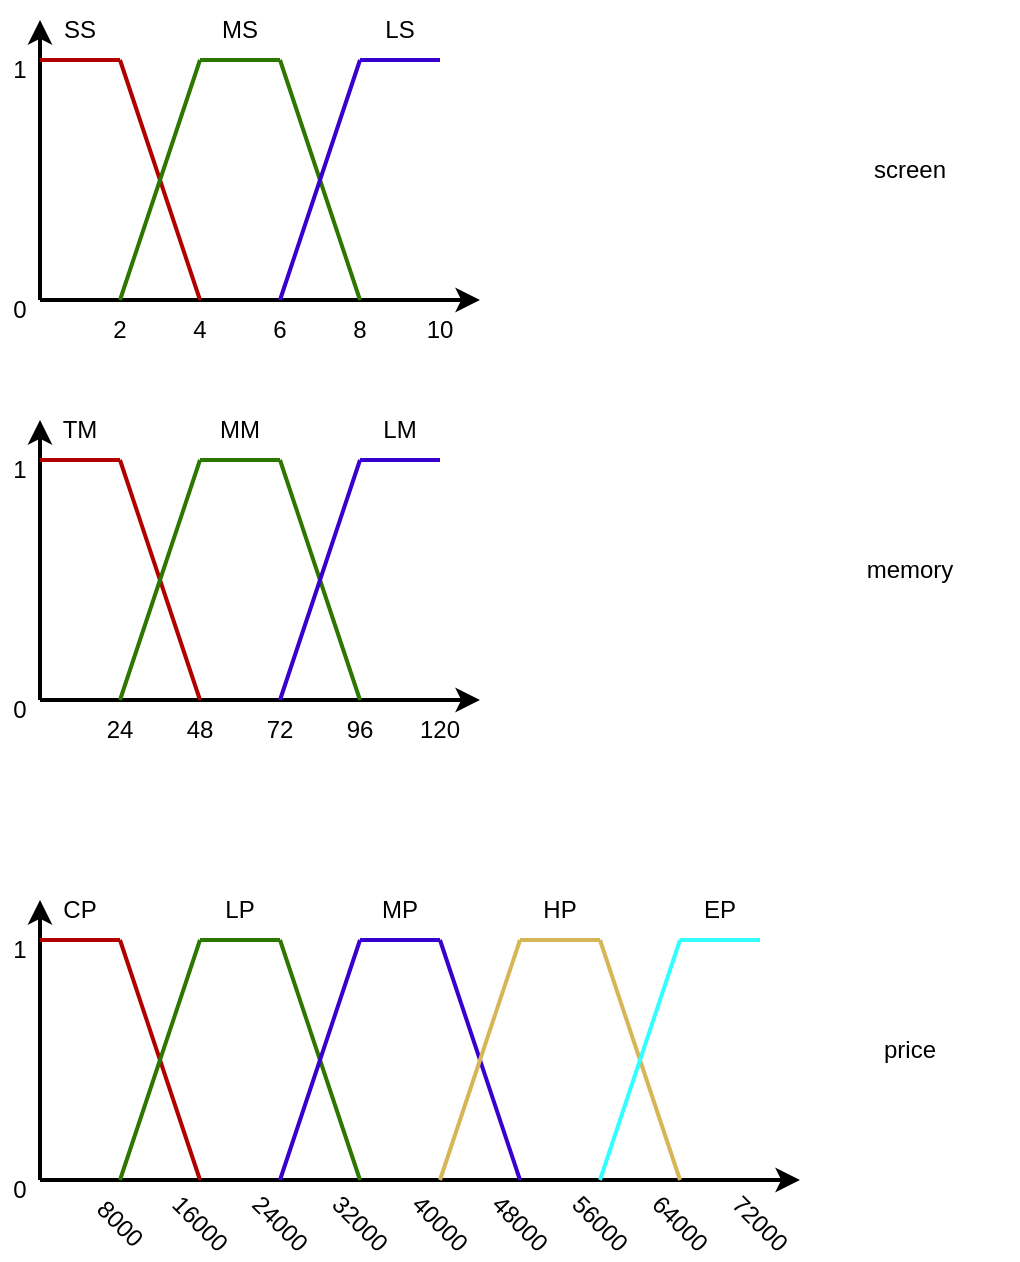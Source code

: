 <mxfile version="21.3.7" type="device">
  <diagram name="Page-1" id="xk_ojF6wb3Fksehm11mk">
    <mxGraphModel dx="683" dy="432" grid="1" gridSize="10" guides="1" tooltips="1" connect="1" arrows="1" fold="1" page="1" pageScale="1" pageWidth="850" pageHeight="1100" math="0" shadow="0">
      <root>
        <mxCell id="0" />
        <mxCell id="1" parent="0" />
        <mxCell id="Vo8k61gLhJnl6kPUMnsq-1" value="" style="endArrow=classic;html=1;rounded=0;strokeWidth=2;" edge="1" parent="1">
          <mxGeometry width="50" height="50" relative="1" as="geometry">
            <mxPoint x="40" y="400" as="sourcePoint" />
            <mxPoint x="40" y="260" as="targetPoint" />
          </mxGeometry>
        </mxCell>
        <mxCell id="Vo8k61gLhJnl6kPUMnsq-2" value="" style="endArrow=classic;html=1;rounded=0;strokeWidth=2;" edge="1" parent="1">
          <mxGeometry width="50" height="50" relative="1" as="geometry">
            <mxPoint x="40" y="400" as="sourcePoint" />
            <mxPoint x="260" y="400" as="targetPoint" />
          </mxGeometry>
        </mxCell>
        <mxCell id="Vo8k61gLhJnl6kPUMnsq-3" value="0" style="text;html=1;strokeColor=none;fillColor=none;align=center;verticalAlign=middle;whiteSpace=wrap;rounded=0;" vertex="1" parent="1">
          <mxGeometry x="20" y="390" width="20" height="30" as="geometry" />
        </mxCell>
        <mxCell id="Vo8k61gLhJnl6kPUMnsq-4" value="1" style="text;html=1;strokeColor=none;fillColor=none;align=center;verticalAlign=middle;whiteSpace=wrap;rounded=0;" vertex="1" parent="1">
          <mxGeometry x="20" y="270" width="20" height="30" as="geometry" />
        </mxCell>
        <mxCell id="Vo8k61gLhJnl6kPUMnsq-5" value="" style="endArrow=none;html=1;rounded=0;fillColor=#e51400;strokeColor=#B20000;strokeWidth=2;" edge="1" parent="1">
          <mxGeometry width="50" height="50" relative="1" as="geometry">
            <mxPoint x="40" y="280" as="sourcePoint" />
            <mxPoint x="80" y="280" as="targetPoint" />
          </mxGeometry>
        </mxCell>
        <mxCell id="Vo8k61gLhJnl6kPUMnsq-6" value="" style="endArrow=none;html=1;rounded=0;fillColor=#e51400;strokeColor=#B20000;strokeWidth=2;" edge="1" parent="1">
          <mxGeometry width="50" height="50" relative="1" as="geometry">
            <mxPoint x="80" y="280" as="sourcePoint" />
            <mxPoint x="120" y="400" as="targetPoint" />
          </mxGeometry>
        </mxCell>
        <mxCell id="Vo8k61gLhJnl6kPUMnsq-7" value="" style="endArrow=none;html=1;rounded=0;strokeWidth=2;fillColor=#60a917;strokeColor=#2D7600;" edge="1" parent="1">
          <mxGeometry width="50" height="50" relative="1" as="geometry">
            <mxPoint x="120" y="280" as="sourcePoint" />
            <mxPoint x="80" y="400" as="targetPoint" />
          </mxGeometry>
        </mxCell>
        <mxCell id="Vo8k61gLhJnl6kPUMnsq-8" value="" style="endArrow=none;html=1;rounded=0;strokeWidth=2;fillColor=#60a917;strokeColor=#2D7600;" edge="1" parent="1">
          <mxGeometry width="50" height="50" relative="1" as="geometry">
            <mxPoint x="160" y="280" as="sourcePoint" />
            <mxPoint x="200" y="400" as="targetPoint" />
          </mxGeometry>
        </mxCell>
        <mxCell id="Vo8k61gLhJnl6kPUMnsq-9" value="" style="endArrow=none;html=1;rounded=0;strokeWidth=2;fillColor=#60a917;strokeColor=#2D7600;" edge="1" parent="1">
          <mxGeometry width="50" height="50" relative="1" as="geometry">
            <mxPoint x="120" y="280" as="sourcePoint" />
            <mxPoint x="160" y="280" as="targetPoint" />
          </mxGeometry>
        </mxCell>
        <mxCell id="Vo8k61gLhJnl6kPUMnsq-10" value="" style="endArrow=none;html=1;rounded=0;strokeWidth=2;fillColor=#6a00ff;strokeColor=#3700CC;" edge="1" parent="1">
          <mxGeometry width="50" height="50" relative="1" as="geometry">
            <mxPoint x="200" y="280" as="sourcePoint" />
            <mxPoint x="160" y="400" as="targetPoint" />
          </mxGeometry>
        </mxCell>
        <mxCell id="Vo8k61gLhJnl6kPUMnsq-11" value="" style="endArrow=none;html=1;rounded=0;strokeWidth=2;fillColor=#6a00ff;strokeColor=#3700CC;" edge="1" parent="1">
          <mxGeometry width="50" height="50" relative="1" as="geometry">
            <mxPoint x="240" y="280" as="sourcePoint" />
            <mxPoint x="200" y="280" as="targetPoint" />
          </mxGeometry>
        </mxCell>
        <mxCell id="Vo8k61gLhJnl6kPUMnsq-12" value="24" style="text;html=1;strokeColor=none;fillColor=none;align=center;verticalAlign=middle;whiteSpace=wrap;rounded=0;" vertex="1" parent="1">
          <mxGeometry x="70" y="400" width="20" height="30" as="geometry" />
        </mxCell>
        <mxCell id="Vo8k61gLhJnl6kPUMnsq-13" value="48" style="text;html=1;strokeColor=none;fillColor=none;align=center;verticalAlign=middle;whiteSpace=wrap;rounded=0;" vertex="1" parent="1">
          <mxGeometry x="110" y="400" width="20" height="30" as="geometry" />
        </mxCell>
        <mxCell id="Vo8k61gLhJnl6kPUMnsq-14" value="72" style="text;html=1;strokeColor=none;fillColor=none;align=center;verticalAlign=middle;whiteSpace=wrap;rounded=0;" vertex="1" parent="1">
          <mxGeometry x="150" y="400" width="20" height="30" as="geometry" />
        </mxCell>
        <mxCell id="Vo8k61gLhJnl6kPUMnsq-15" value="96" style="text;html=1;strokeColor=none;fillColor=none;align=center;verticalAlign=middle;whiteSpace=wrap;rounded=0;" vertex="1" parent="1">
          <mxGeometry x="190" y="400" width="20" height="30" as="geometry" />
        </mxCell>
        <mxCell id="Vo8k61gLhJnl6kPUMnsq-16" value="memory" style="text;html=1;strokeColor=none;fillColor=none;align=center;verticalAlign=middle;whiteSpace=wrap;rounded=0;" vertex="1" parent="1">
          <mxGeometry x="421" y="320" width="108" height="30" as="geometry" />
        </mxCell>
        <mxCell id="Vo8k61gLhJnl6kPUMnsq-17" value="" style="endArrow=classic;html=1;rounded=0;strokeWidth=2;" edge="1" parent="1">
          <mxGeometry width="50" height="50" relative="1" as="geometry">
            <mxPoint x="40" y="200" as="sourcePoint" />
            <mxPoint x="40" y="60" as="targetPoint" />
          </mxGeometry>
        </mxCell>
        <mxCell id="Vo8k61gLhJnl6kPUMnsq-18" value="" style="endArrow=classic;html=1;rounded=0;strokeWidth=2;" edge="1" parent="1">
          <mxGeometry width="50" height="50" relative="1" as="geometry">
            <mxPoint x="40" y="200" as="sourcePoint" />
            <mxPoint x="260" y="200" as="targetPoint" />
          </mxGeometry>
        </mxCell>
        <mxCell id="Vo8k61gLhJnl6kPUMnsq-19" value="0" style="text;html=1;strokeColor=none;fillColor=none;align=center;verticalAlign=middle;whiteSpace=wrap;rounded=0;" vertex="1" parent="1">
          <mxGeometry x="20" y="190" width="20" height="30" as="geometry" />
        </mxCell>
        <mxCell id="Vo8k61gLhJnl6kPUMnsq-20" value="1" style="text;html=1;strokeColor=none;fillColor=none;align=center;verticalAlign=middle;whiteSpace=wrap;rounded=0;" vertex="1" parent="1">
          <mxGeometry x="20" y="70" width="20" height="30" as="geometry" />
        </mxCell>
        <mxCell id="Vo8k61gLhJnl6kPUMnsq-21" value="" style="endArrow=none;html=1;rounded=0;fillColor=#e51400;strokeColor=#B20000;strokeWidth=2;" edge="1" parent="1">
          <mxGeometry width="50" height="50" relative="1" as="geometry">
            <mxPoint x="40" y="80" as="sourcePoint" />
            <mxPoint x="80" y="80" as="targetPoint" />
          </mxGeometry>
        </mxCell>
        <mxCell id="Vo8k61gLhJnl6kPUMnsq-22" value="" style="endArrow=none;html=1;rounded=0;fillColor=#e51400;strokeColor=#B20000;strokeWidth=2;" edge="1" parent="1">
          <mxGeometry width="50" height="50" relative="1" as="geometry">
            <mxPoint x="80" y="80" as="sourcePoint" />
            <mxPoint x="120" y="200" as="targetPoint" />
          </mxGeometry>
        </mxCell>
        <mxCell id="Vo8k61gLhJnl6kPUMnsq-23" value="" style="endArrow=none;html=1;rounded=0;strokeWidth=2;fillColor=#60a917;strokeColor=#2D7600;" edge="1" parent="1">
          <mxGeometry width="50" height="50" relative="1" as="geometry">
            <mxPoint x="120" y="80" as="sourcePoint" />
            <mxPoint x="80" y="200" as="targetPoint" />
          </mxGeometry>
        </mxCell>
        <mxCell id="Vo8k61gLhJnl6kPUMnsq-24" value="" style="endArrow=none;html=1;rounded=0;strokeWidth=2;fillColor=#60a917;strokeColor=#2D7600;" edge="1" parent="1">
          <mxGeometry width="50" height="50" relative="1" as="geometry">
            <mxPoint x="160" y="80" as="sourcePoint" />
            <mxPoint x="200" y="200" as="targetPoint" />
          </mxGeometry>
        </mxCell>
        <mxCell id="Vo8k61gLhJnl6kPUMnsq-25" value="" style="endArrow=none;html=1;rounded=0;strokeWidth=2;fillColor=#60a917;strokeColor=#2D7600;" edge="1" parent="1">
          <mxGeometry width="50" height="50" relative="1" as="geometry">
            <mxPoint x="120" y="80" as="sourcePoint" />
            <mxPoint x="160" y="80" as="targetPoint" />
          </mxGeometry>
        </mxCell>
        <mxCell id="Vo8k61gLhJnl6kPUMnsq-26" value="" style="endArrow=none;html=1;rounded=0;strokeWidth=2;fillColor=#6a00ff;strokeColor=#3700CC;" edge="1" parent="1">
          <mxGeometry width="50" height="50" relative="1" as="geometry">
            <mxPoint x="200" y="80" as="sourcePoint" />
            <mxPoint x="160" y="200" as="targetPoint" />
          </mxGeometry>
        </mxCell>
        <mxCell id="Vo8k61gLhJnl6kPUMnsq-27" value="" style="endArrow=none;html=1;rounded=0;strokeWidth=2;fillColor=#6a00ff;strokeColor=#3700CC;" edge="1" parent="1">
          <mxGeometry width="50" height="50" relative="1" as="geometry">
            <mxPoint x="240" y="80" as="sourcePoint" />
            <mxPoint x="200" y="80" as="targetPoint" />
          </mxGeometry>
        </mxCell>
        <mxCell id="Vo8k61gLhJnl6kPUMnsq-28" value="2" style="text;html=1;strokeColor=none;fillColor=none;align=center;verticalAlign=middle;whiteSpace=wrap;rounded=0;" vertex="1" parent="1">
          <mxGeometry x="70" y="200" width="20" height="30" as="geometry" />
        </mxCell>
        <mxCell id="Vo8k61gLhJnl6kPUMnsq-29" value="4" style="text;html=1;strokeColor=none;fillColor=none;align=center;verticalAlign=middle;whiteSpace=wrap;rounded=0;" vertex="1" parent="1">
          <mxGeometry x="110" y="200" width="20" height="30" as="geometry" />
        </mxCell>
        <mxCell id="Vo8k61gLhJnl6kPUMnsq-30" value="6" style="text;html=1;strokeColor=none;fillColor=none;align=center;verticalAlign=middle;whiteSpace=wrap;rounded=0;" vertex="1" parent="1">
          <mxGeometry x="150" y="200" width="20" height="30" as="geometry" />
        </mxCell>
        <mxCell id="Vo8k61gLhJnl6kPUMnsq-31" value="8" style="text;html=1;strokeColor=none;fillColor=none;align=center;verticalAlign=middle;whiteSpace=wrap;rounded=0;" vertex="1" parent="1">
          <mxGeometry x="190" y="200" width="20" height="30" as="geometry" />
        </mxCell>
        <mxCell id="Vo8k61gLhJnl6kPUMnsq-32" value="screen" style="text;html=1;strokeColor=none;fillColor=none;align=center;verticalAlign=middle;whiteSpace=wrap;rounded=0;" vertex="1" parent="1">
          <mxGeometry x="421" y="120" width="108" height="30" as="geometry" />
        </mxCell>
        <mxCell id="Vo8k61gLhJnl6kPUMnsq-33" value="TM" style="text;html=1;strokeColor=none;fillColor=none;align=center;verticalAlign=middle;whiteSpace=wrap;rounded=0;" vertex="1" parent="1">
          <mxGeometry x="50" y="250" width="20" height="30" as="geometry" />
        </mxCell>
        <mxCell id="Vo8k61gLhJnl6kPUMnsq-34" value="MM" style="text;html=1;strokeColor=none;fillColor=none;align=center;verticalAlign=middle;whiteSpace=wrap;rounded=0;" vertex="1" parent="1">
          <mxGeometry x="130" y="250" width="20" height="30" as="geometry" />
        </mxCell>
        <mxCell id="Vo8k61gLhJnl6kPUMnsq-35" value="LM" style="text;html=1;strokeColor=none;fillColor=none;align=center;verticalAlign=middle;whiteSpace=wrap;rounded=0;" vertex="1" parent="1">
          <mxGeometry x="210" y="250" width="20" height="30" as="geometry" />
        </mxCell>
        <mxCell id="Vo8k61gLhJnl6kPUMnsq-36" value="SS" style="text;html=1;strokeColor=none;fillColor=none;align=center;verticalAlign=middle;whiteSpace=wrap;rounded=0;" vertex="1" parent="1">
          <mxGeometry x="50" y="50" width="20" height="30" as="geometry" />
        </mxCell>
        <mxCell id="Vo8k61gLhJnl6kPUMnsq-37" value="MS" style="text;html=1;strokeColor=none;fillColor=none;align=center;verticalAlign=middle;whiteSpace=wrap;rounded=0;" vertex="1" parent="1">
          <mxGeometry x="130" y="50" width="20" height="30" as="geometry" />
        </mxCell>
        <mxCell id="Vo8k61gLhJnl6kPUMnsq-38" value="LS" style="text;html=1;strokeColor=none;fillColor=none;align=center;verticalAlign=middle;whiteSpace=wrap;rounded=0;" vertex="1" parent="1">
          <mxGeometry x="210" y="50" width="20" height="30" as="geometry" />
        </mxCell>
        <mxCell id="Vo8k61gLhJnl6kPUMnsq-77" value="" style="endArrow=classic;html=1;rounded=0;strokeWidth=2;" edge="1" parent="1">
          <mxGeometry width="50" height="50" relative="1" as="geometry">
            <mxPoint x="40" y="640" as="sourcePoint" />
            <mxPoint x="40" y="500" as="targetPoint" />
          </mxGeometry>
        </mxCell>
        <mxCell id="Vo8k61gLhJnl6kPUMnsq-78" value="" style="endArrow=classic;html=1;rounded=0;strokeWidth=2;" edge="1" parent="1">
          <mxGeometry width="50" height="50" relative="1" as="geometry">
            <mxPoint x="40" y="640" as="sourcePoint" />
            <mxPoint x="420" y="640" as="targetPoint" />
          </mxGeometry>
        </mxCell>
        <mxCell id="Vo8k61gLhJnl6kPUMnsq-79" value="0" style="text;html=1;strokeColor=none;fillColor=none;align=center;verticalAlign=middle;whiteSpace=wrap;rounded=0;" vertex="1" parent="1">
          <mxGeometry x="20" y="630" width="20" height="30" as="geometry" />
        </mxCell>
        <mxCell id="Vo8k61gLhJnl6kPUMnsq-80" value="1" style="text;html=1;strokeColor=none;fillColor=none;align=center;verticalAlign=middle;whiteSpace=wrap;rounded=0;" vertex="1" parent="1">
          <mxGeometry x="20" y="510" width="20" height="30" as="geometry" />
        </mxCell>
        <mxCell id="Vo8k61gLhJnl6kPUMnsq-81" value="" style="endArrow=none;html=1;rounded=0;fillColor=#e51400;strokeColor=#B20000;strokeWidth=2;" edge="1" parent="1">
          <mxGeometry width="50" height="50" relative="1" as="geometry">
            <mxPoint x="40" y="520" as="sourcePoint" />
            <mxPoint x="80" y="520" as="targetPoint" />
          </mxGeometry>
        </mxCell>
        <mxCell id="Vo8k61gLhJnl6kPUMnsq-82" value="" style="endArrow=none;html=1;rounded=0;fillColor=#e51400;strokeColor=#B20000;strokeWidth=2;" edge="1" parent="1">
          <mxGeometry width="50" height="50" relative="1" as="geometry">
            <mxPoint x="80" y="520" as="sourcePoint" />
            <mxPoint x="120" y="640" as="targetPoint" />
          </mxGeometry>
        </mxCell>
        <mxCell id="Vo8k61gLhJnl6kPUMnsq-83" value="" style="endArrow=none;html=1;rounded=0;strokeWidth=2;fillColor=#60a917;strokeColor=#2D7600;" edge="1" parent="1">
          <mxGeometry width="50" height="50" relative="1" as="geometry">
            <mxPoint x="120" y="520" as="sourcePoint" />
            <mxPoint x="80" y="640" as="targetPoint" />
          </mxGeometry>
        </mxCell>
        <mxCell id="Vo8k61gLhJnl6kPUMnsq-84" value="" style="endArrow=none;html=1;rounded=0;strokeWidth=2;fillColor=#60a917;strokeColor=#2D7600;" edge="1" parent="1">
          <mxGeometry width="50" height="50" relative="1" as="geometry">
            <mxPoint x="160" y="520" as="sourcePoint" />
            <mxPoint x="200" y="640" as="targetPoint" />
          </mxGeometry>
        </mxCell>
        <mxCell id="Vo8k61gLhJnl6kPUMnsq-85" value="" style="endArrow=none;html=1;rounded=0;strokeWidth=2;fillColor=#60a917;strokeColor=#2D7600;" edge="1" parent="1">
          <mxGeometry width="50" height="50" relative="1" as="geometry">
            <mxPoint x="120" y="520" as="sourcePoint" />
            <mxPoint x="160" y="520" as="targetPoint" />
          </mxGeometry>
        </mxCell>
        <mxCell id="Vo8k61gLhJnl6kPUMnsq-86" value="" style="endArrow=none;html=1;rounded=0;strokeWidth=2;fillColor=#6a00ff;strokeColor=#3700CC;" edge="1" parent="1">
          <mxGeometry width="50" height="50" relative="1" as="geometry">
            <mxPoint x="200" y="520" as="sourcePoint" />
            <mxPoint x="160" y="640" as="targetPoint" />
          </mxGeometry>
        </mxCell>
        <mxCell id="Vo8k61gLhJnl6kPUMnsq-87" value="" style="endArrow=none;html=1;rounded=0;strokeWidth=2;fillColor=#6a00ff;strokeColor=#3700CC;" edge="1" parent="1">
          <mxGeometry width="50" height="50" relative="1" as="geometry">
            <mxPoint x="240" y="520" as="sourcePoint" />
            <mxPoint x="200" y="520" as="targetPoint" />
          </mxGeometry>
        </mxCell>
        <mxCell id="Vo8k61gLhJnl6kPUMnsq-88" value="8000" style="text;html=1;strokeColor=none;fillColor=none;align=center;verticalAlign=middle;whiteSpace=wrap;rounded=0;rotation=45;" vertex="1" parent="1">
          <mxGeometry x="70" y="647" width="20" height="30" as="geometry" />
        </mxCell>
        <mxCell id="Vo8k61gLhJnl6kPUMnsq-89" value="16000" style="text;html=1;strokeColor=none;fillColor=none;align=center;verticalAlign=middle;whiteSpace=wrap;rounded=0;rotation=45;" vertex="1" parent="1">
          <mxGeometry x="110" y="647" width="20" height="30" as="geometry" />
        </mxCell>
        <mxCell id="Vo8k61gLhJnl6kPUMnsq-90" value="24000" style="text;html=1;strokeColor=none;fillColor=none;align=center;verticalAlign=middle;whiteSpace=wrap;rounded=0;rotation=45;" vertex="1" parent="1">
          <mxGeometry x="150" y="647" width="20" height="30" as="geometry" />
        </mxCell>
        <mxCell id="Vo8k61gLhJnl6kPUMnsq-91" value="32000" style="text;html=1;strokeColor=none;fillColor=none;align=center;verticalAlign=middle;whiteSpace=wrap;rounded=0;rotation=45;" vertex="1" parent="1">
          <mxGeometry x="190" y="647" width="20" height="30" as="geometry" />
        </mxCell>
        <mxCell id="Vo8k61gLhJnl6kPUMnsq-92" value="price" style="text;html=1;strokeColor=none;fillColor=none;align=center;verticalAlign=middle;whiteSpace=wrap;rounded=0;" vertex="1" parent="1">
          <mxGeometry x="421" y="560" width="108" height="30" as="geometry" />
        </mxCell>
        <mxCell id="Vo8k61gLhJnl6kPUMnsq-93" value="CP" style="text;html=1;strokeColor=none;fillColor=none;align=center;verticalAlign=middle;whiteSpace=wrap;rounded=0;" vertex="1" parent="1">
          <mxGeometry x="50" y="490" width="20" height="30" as="geometry" />
        </mxCell>
        <mxCell id="Vo8k61gLhJnl6kPUMnsq-94" value="LP" style="text;html=1;strokeColor=none;fillColor=none;align=center;verticalAlign=middle;whiteSpace=wrap;rounded=0;" vertex="1" parent="1">
          <mxGeometry x="130" y="490" width="20" height="30" as="geometry" />
        </mxCell>
        <mxCell id="Vo8k61gLhJnl6kPUMnsq-95" value="MP" style="text;html=1;strokeColor=none;fillColor=none;align=center;verticalAlign=middle;whiteSpace=wrap;rounded=0;" vertex="1" parent="1">
          <mxGeometry x="210" y="490" width="20" height="30" as="geometry" />
        </mxCell>
        <mxCell id="Vo8k61gLhJnl6kPUMnsq-96" value="" style="endArrow=none;html=1;rounded=0;strokeWidth=2;fillColor=#6a00ff;strokeColor=#3700CC;" edge="1" parent="1">
          <mxGeometry width="50" height="50" relative="1" as="geometry">
            <mxPoint x="240" y="520" as="sourcePoint" />
            <mxPoint x="280" y="640" as="targetPoint" />
          </mxGeometry>
        </mxCell>
        <mxCell id="Vo8k61gLhJnl6kPUMnsq-97" value="" style="endArrow=none;html=1;rounded=0;strokeWidth=2;fillColor=#fff2cc;strokeColor=#d6b656;gradientColor=#ffd966;" edge="1" parent="1">
          <mxGeometry width="50" height="50" relative="1" as="geometry">
            <mxPoint x="280" y="520" as="sourcePoint" />
            <mxPoint x="240" y="640" as="targetPoint" />
          </mxGeometry>
        </mxCell>
        <mxCell id="Vo8k61gLhJnl6kPUMnsq-98" value="" style="endArrow=none;html=1;rounded=0;strokeWidth=2;fillColor=#fff2cc;strokeColor=#d6b656;gradientColor=#ffd966;" edge="1" parent="1">
          <mxGeometry width="50" height="50" relative="1" as="geometry">
            <mxPoint x="320" y="520" as="sourcePoint" />
            <mxPoint x="360" y="640" as="targetPoint" />
          </mxGeometry>
        </mxCell>
        <mxCell id="Vo8k61gLhJnl6kPUMnsq-99" value="" style="endArrow=none;html=1;rounded=0;strokeWidth=2;fillColor=#fff2cc;strokeColor=#d6b656;gradientColor=#ffd966;" edge="1" parent="1">
          <mxGeometry width="50" height="50" relative="1" as="geometry">
            <mxPoint x="280" y="520" as="sourcePoint" />
            <mxPoint x="320" y="520" as="targetPoint" />
          </mxGeometry>
        </mxCell>
        <mxCell id="Vo8k61gLhJnl6kPUMnsq-100" value="" style="endArrow=none;html=1;rounded=0;strokeWidth=2;fillColor=#e1d5e7;strokeColor=#33FFFF;" edge="1" parent="1">
          <mxGeometry width="50" height="50" relative="1" as="geometry">
            <mxPoint x="360" y="520" as="sourcePoint" />
            <mxPoint x="320" y="640" as="targetPoint" />
          </mxGeometry>
        </mxCell>
        <mxCell id="Vo8k61gLhJnl6kPUMnsq-101" value="" style="endArrow=none;html=1;rounded=0;strokeWidth=2;fillColor=#e1d5e7;strokeColor=#33FFFF;" edge="1" parent="1">
          <mxGeometry width="50" height="50" relative="1" as="geometry">
            <mxPoint x="360" y="520" as="sourcePoint" />
            <mxPoint x="400" y="520" as="targetPoint" />
          </mxGeometry>
        </mxCell>
        <mxCell id="Vo8k61gLhJnl6kPUMnsq-102" value="HP" style="text;html=1;strokeColor=none;fillColor=none;align=center;verticalAlign=middle;whiteSpace=wrap;rounded=0;" vertex="1" parent="1">
          <mxGeometry x="290" y="490" width="20" height="30" as="geometry" />
        </mxCell>
        <mxCell id="Vo8k61gLhJnl6kPUMnsq-103" value="EP" style="text;html=1;strokeColor=none;fillColor=none;align=center;verticalAlign=middle;whiteSpace=wrap;rounded=0;" vertex="1" parent="1">
          <mxGeometry x="370" y="490" width="20" height="30" as="geometry" />
        </mxCell>
        <mxCell id="Vo8k61gLhJnl6kPUMnsq-104" value="40000" style="text;html=1;strokeColor=none;fillColor=none;align=center;verticalAlign=middle;whiteSpace=wrap;rounded=0;rotation=45;" vertex="1" parent="1">
          <mxGeometry x="230" y="647" width="20" height="30" as="geometry" />
        </mxCell>
        <mxCell id="Vo8k61gLhJnl6kPUMnsq-105" value="48000" style="text;html=1;strokeColor=none;fillColor=none;align=center;verticalAlign=middle;whiteSpace=wrap;rounded=0;rotation=45;" vertex="1" parent="1">
          <mxGeometry x="270" y="647" width="20" height="30" as="geometry" />
        </mxCell>
        <mxCell id="Vo8k61gLhJnl6kPUMnsq-106" value="56000" style="text;html=1;strokeColor=none;fillColor=none;align=center;verticalAlign=middle;whiteSpace=wrap;rounded=0;rotation=45;" vertex="1" parent="1">
          <mxGeometry x="310" y="647" width="20" height="30" as="geometry" />
        </mxCell>
        <mxCell id="Vo8k61gLhJnl6kPUMnsq-107" value="64000" style="text;html=1;strokeColor=none;fillColor=none;align=center;verticalAlign=middle;whiteSpace=wrap;rounded=0;rotation=45;" vertex="1" parent="1">
          <mxGeometry x="350" y="647" width="20" height="30" as="geometry" />
        </mxCell>
        <mxCell id="Vo8k61gLhJnl6kPUMnsq-108" value="10" style="text;html=1;strokeColor=none;fillColor=none;align=center;verticalAlign=middle;whiteSpace=wrap;rounded=0;" vertex="1" parent="1">
          <mxGeometry x="230" y="200" width="20" height="30" as="geometry" />
        </mxCell>
        <mxCell id="Vo8k61gLhJnl6kPUMnsq-109" value="120" style="text;html=1;strokeColor=none;fillColor=none;align=center;verticalAlign=middle;whiteSpace=wrap;rounded=0;" vertex="1" parent="1">
          <mxGeometry x="230" y="400" width="20" height="30" as="geometry" />
        </mxCell>
        <mxCell id="Vo8k61gLhJnl6kPUMnsq-110" value="72000" style="text;html=1;strokeColor=none;fillColor=none;align=center;verticalAlign=middle;whiteSpace=wrap;rounded=0;rotation=45;" vertex="1" parent="1">
          <mxGeometry x="390" y="647" width="20" height="30" as="geometry" />
        </mxCell>
      </root>
    </mxGraphModel>
  </diagram>
</mxfile>
